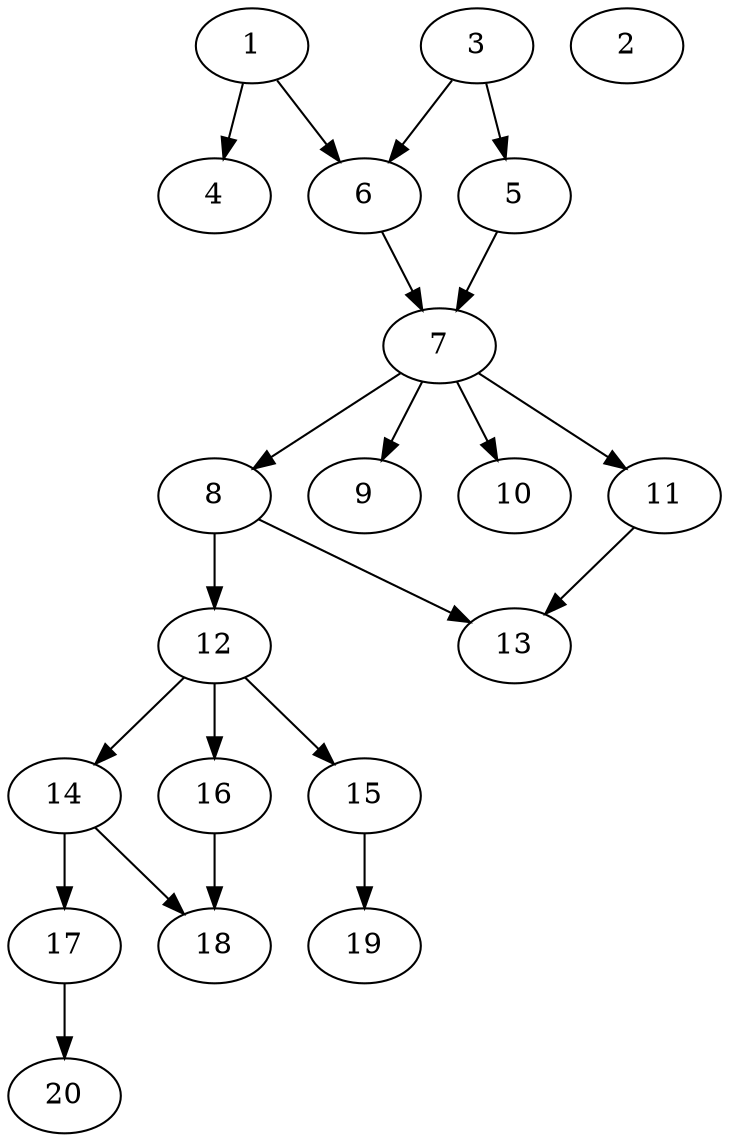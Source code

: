// DAG automatically generated by daggen at Sat Jul 27 15:35:20 2019
// ./daggen --dot -n 20 --ccr 0.3 --fat 0.4 --regular 0.5 --density 0.5 --mindata 5242880 --maxdata 52428800 
digraph G {
  1 [size="141079893", alpha="0.15", expect_size="42323968"] 
  1 -> 4 [size ="42323968"]
  1 -> 6 [size ="42323968"]
  2 [size="35809280", alpha="0.01", expect_size="10742784"] 
  3 [size="23606613", alpha="0.13", expect_size="7081984"] 
  3 -> 5 [size ="7081984"]
  3 -> 6 [size ="7081984"]
  4 [size="19944107", alpha="0.11", expect_size="5983232"] 
  5 [size="62610773", alpha="0.17", expect_size="18783232"] 
  5 -> 7 [size ="18783232"]
  6 [size="96911360", alpha="0.01", expect_size="29073408"] 
  6 -> 7 [size ="29073408"]
  7 [size="72154453", alpha="0.05", expect_size="21646336"] 
  7 -> 8 [size ="21646336"]
  7 -> 9 [size ="21646336"]
  7 -> 10 [size ="21646336"]
  7 -> 11 [size ="21646336"]
  8 [size="106431147", alpha="0.17", expect_size="31929344"] 
  8 -> 12 [size ="31929344"]
  8 -> 13 [size ="31929344"]
  9 [size="64327680", alpha="0.15", expect_size="19298304"] 
  10 [size="121593173", alpha="0.07", expect_size="36477952"] 
  11 [size="86425600", alpha="0.13", expect_size="25927680"] 
  11 -> 13 [size ="25927680"]
  12 [size="48390827", alpha="0.02", expect_size="14517248"] 
  12 -> 14 [size ="14517248"]
  12 -> 15 [size ="14517248"]
  12 -> 16 [size ="14517248"]
  13 [size="53012480", alpha="0.12", expect_size="15903744"] 
  14 [size="155122347", alpha="0.13", expect_size="46536704"] 
  14 -> 17 [size ="46536704"]
  14 -> 18 [size ="46536704"]
  15 [size="85425493", alpha="0.07", expect_size="25627648"] 
  15 -> 19 [size ="25627648"]
  16 [size="60675413", alpha="0.02", expect_size="18202624"] 
  16 -> 18 [size ="18202624"]
  17 [size="66713600", alpha="0.04", expect_size="20014080"] 
  17 -> 20 [size ="20014080"]
  18 [size="103458133", alpha="0.16", expect_size="31037440"] 
  19 [size="78745600", alpha="0.11", expect_size="23623680"] 
  20 [size="36491947", alpha="0.18", expect_size="10947584"] 
}
